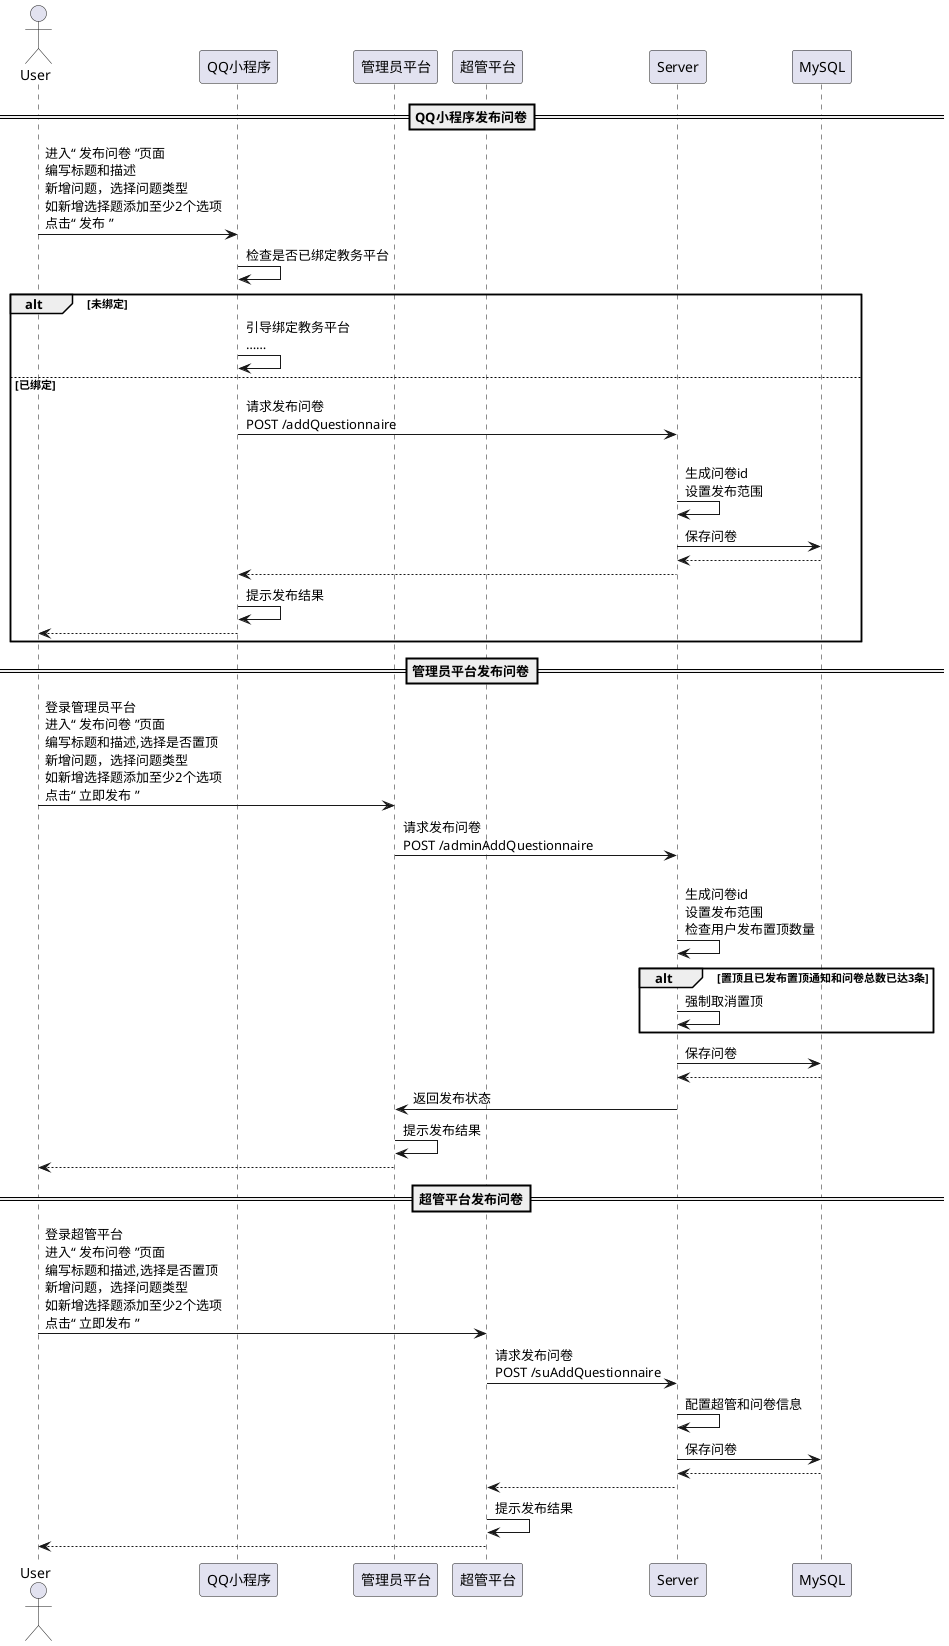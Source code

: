 @startuml 消息-发布问卷
actor "User" as user
participant "QQ小程序" as qp
participant "管理员平台" as admin
participant "超管平台" as su
participant "Server" as server
participant "MySQL" as db
==QQ小程序发布问卷==
user->qp:进入“ 发布问卷 ”页面\n编写标题和描述\n新增问题，选择问题类型\n如新增选择题添加至少2个选项\n点击“ 发布 ”
qp->qp:检查是否已绑定教务平台
alt 未绑定
    qp->qp:引导绑定教务平台\n……
else 已绑定
    qp->server:请求发布问卷\nPOST /addQuestionnaire
    server->server:\n生成问卷id\n设置发布范围
    server->db:保存问卷
    server<--db
    qp<--server
    qp->qp:提示发布结果
    user<--qp
end
==管理员平台发布问卷==
user->admin:登录管理员平台\n进入“ 发布问卷 ”页面\n编写标题和描述,选择是否置顶\n新增问题，选择问题类型\n如新增选择题添加至少2个选项\n点击“ 立即发布 ”
admin->server:请求发布问卷\nPOST /adminAddQuestionnaire
server->server:\n生成问卷id\n设置发布范围\n检查用户发布置顶数量
alt 置顶且已发布置顶通知和问卷总数已达3条
    server->server:强制取消置顶
end
server->db:保存问卷
server<--db
admin<-server:返回发布状态
admin->admin:提示发布结果
user<--admin
==超管平台发布问卷==
user->su:登录超管平台\n进入“ 发布问卷 ”页面\n编写标题和描述,选择是否置顶\n新增问题，选择问题类型\n如新增选择题添加至少2个选项\n点击“ 立即发布 ”
su->server:请求发布问卷\nPOST /suAddQuestionnaire
server->server:配置超管和问卷信息
server->db:保存问卷
server<--db
su<--server
su->su:提示发布结果
user<--su
@enduml